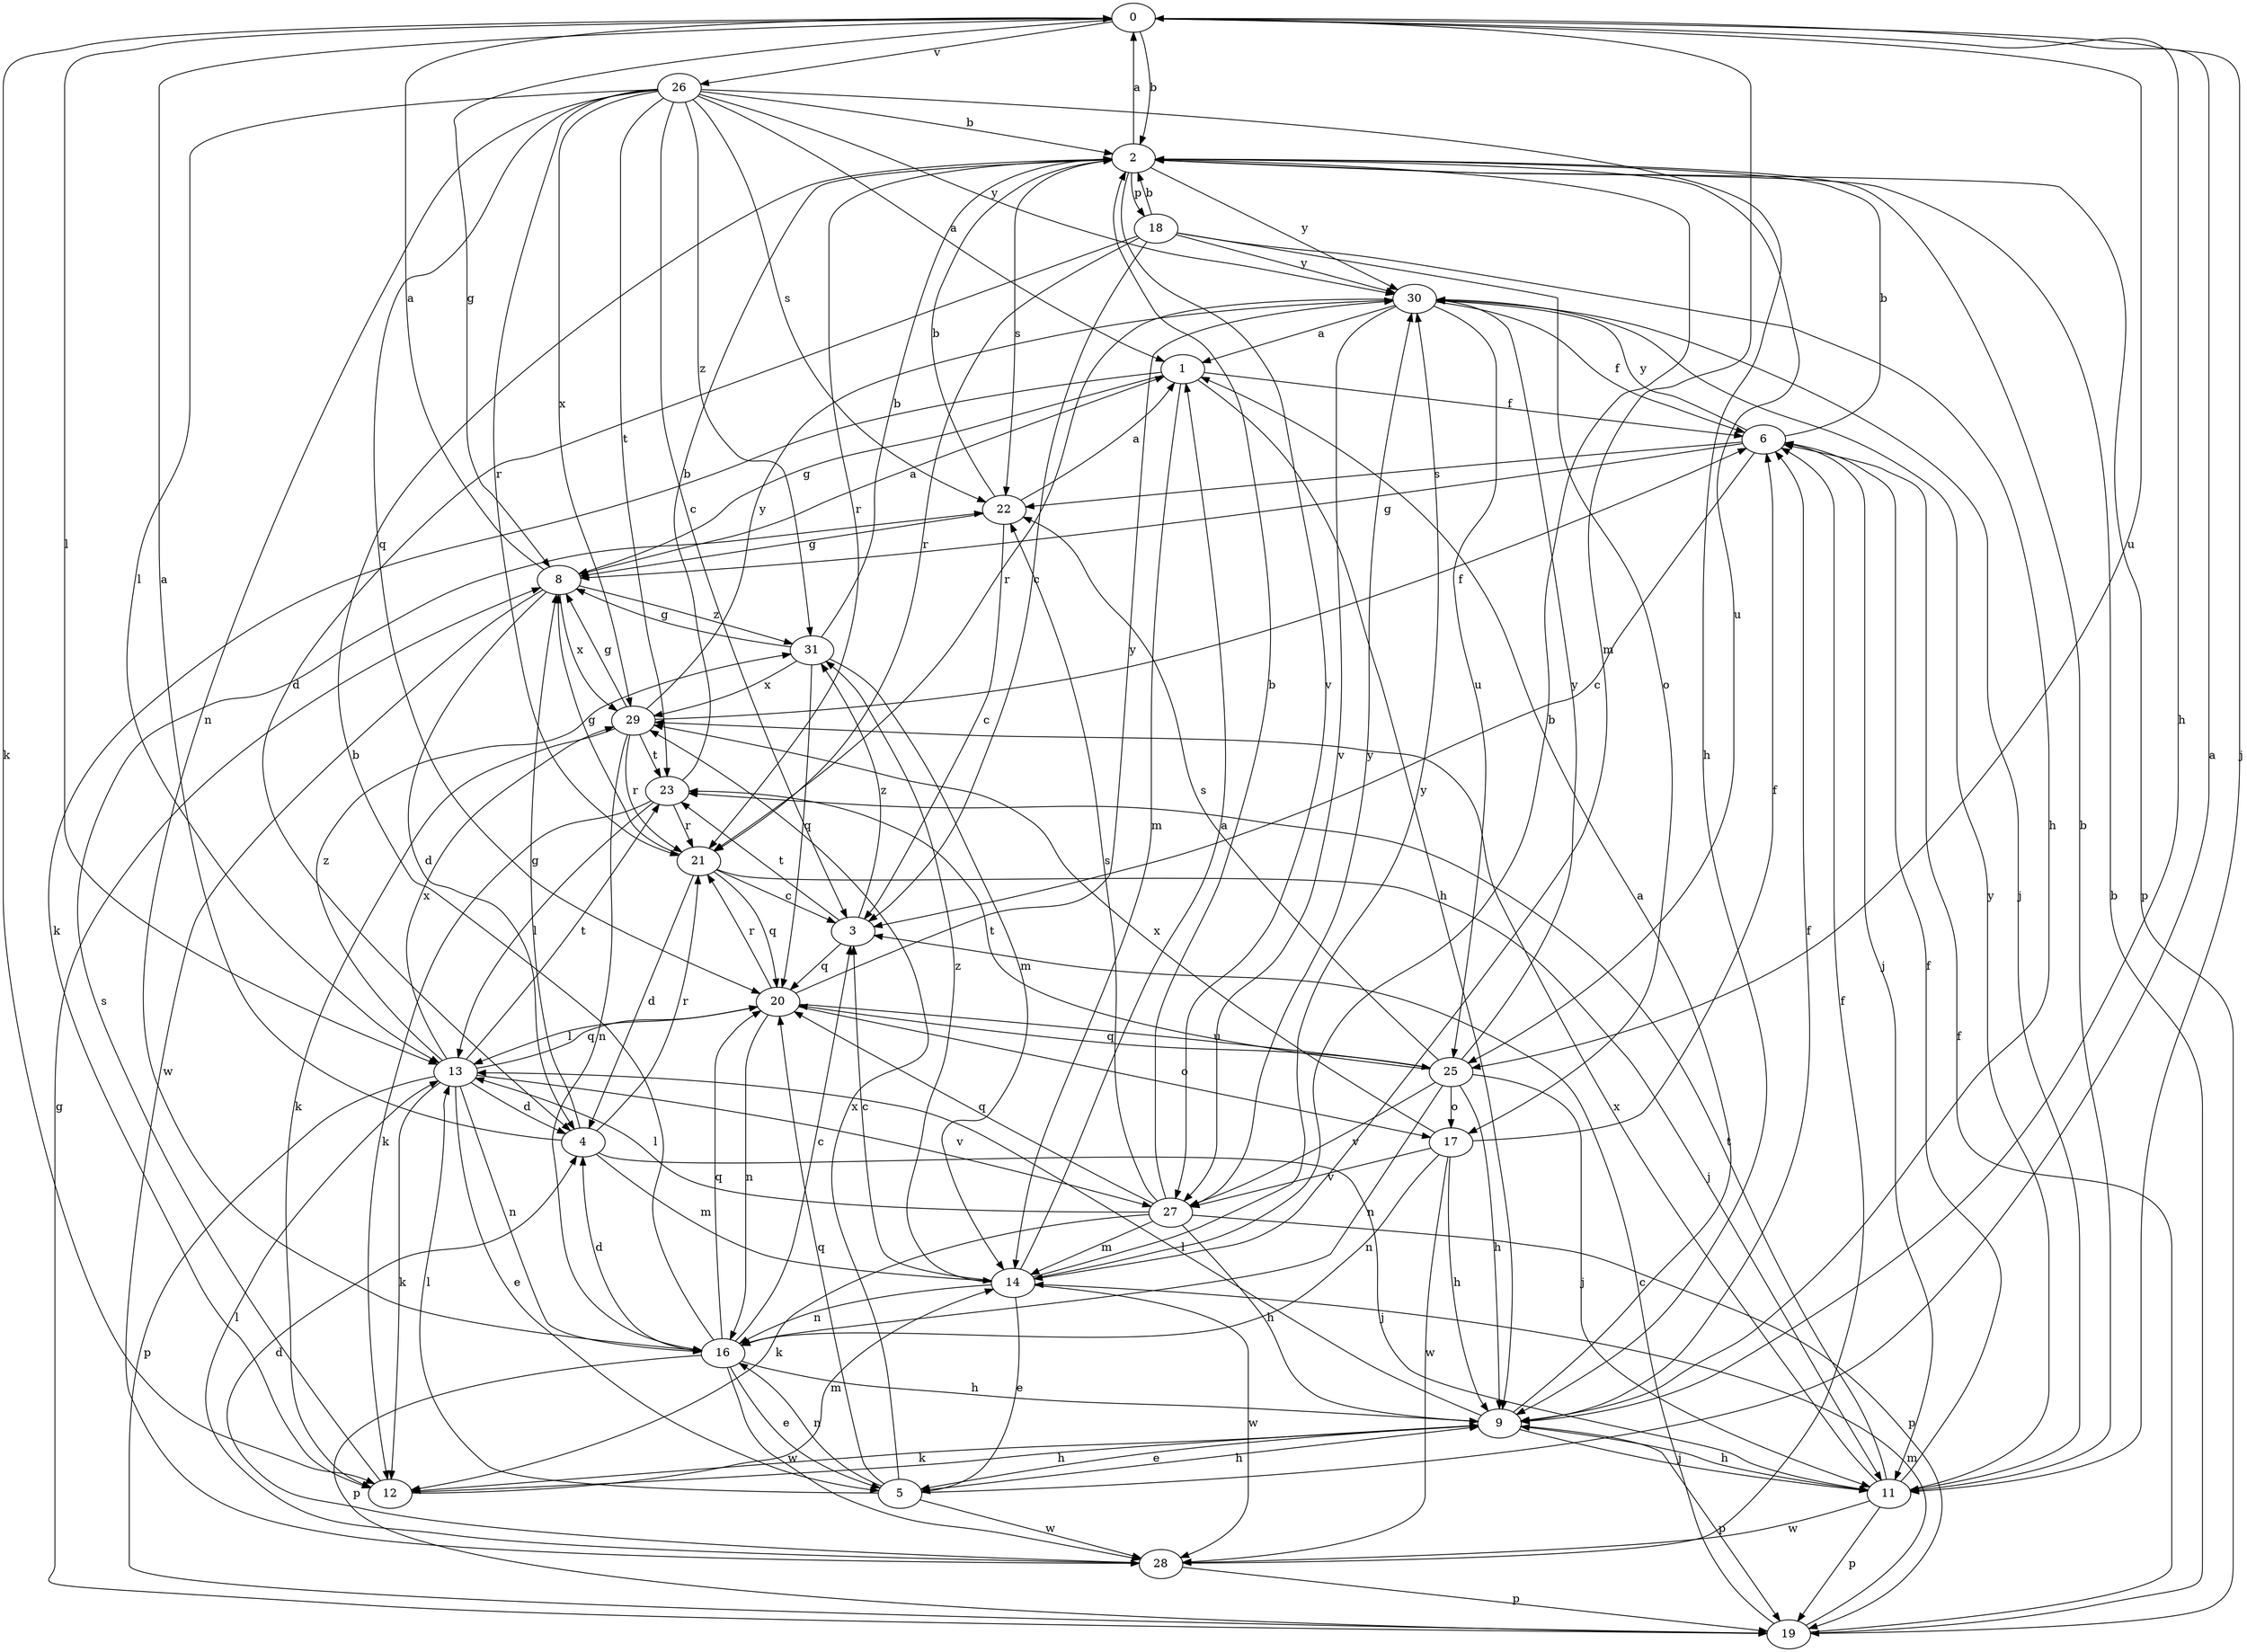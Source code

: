 strict digraph  {
0;
1;
2;
3;
4;
5;
6;
8;
9;
11;
12;
13;
14;
16;
17;
18;
19;
20;
21;
22;
23;
25;
26;
27;
28;
29;
30;
31;
0 -> 2  [label=b];
0 -> 8  [label=g];
0 -> 9  [label=h];
0 -> 11  [label=j];
0 -> 12  [label=k];
0 -> 13  [label=l];
0 -> 14  [label=m];
0 -> 25  [label=u];
0 -> 26  [label=v];
1 -> 6  [label=f];
1 -> 8  [label=g];
1 -> 9  [label=h];
1 -> 12  [label=k];
1 -> 14  [label=m];
2 -> 0  [label=a];
2 -> 18  [label=p];
2 -> 19  [label=p];
2 -> 21  [label=r];
2 -> 22  [label=s];
2 -> 25  [label=u];
2 -> 27  [label=v];
2 -> 30  [label=y];
3 -> 20  [label=q];
3 -> 23  [label=t];
3 -> 31  [label=z];
4 -> 0  [label=a];
4 -> 8  [label=g];
4 -> 11  [label=j];
4 -> 14  [label=m];
4 -> 21  [label=r];
5 -> 0  [label=a];
5 -> 9  [label=h];
5 -> 13  [label=l];
5 -> 16  [label=n];
5 -> 20  [label=q];
5 -> 28  [label=w];
5 -> 29  [label=x];
6 -> 2  [label=b];
6 -> 3  [label=c];
6 -> 8  [label=g];
6 -> 11  [label=j];
6 -> 22  [label=s];
6 -> 30  [label=y];
8 -> 0  [label=a];
8 -> 1  [label=a];
8 -> 4  [label=d];
8 -> 28  [label=w];
8 -> 29  [label=x];
8 -> 31  [label=z];
9 -> 1  [label=a];
9 -> 5  [label=e];
9 -> 6  [label=f];
9 -> 11  [label=j];
9 -> 12  [label=k];
9 -> 13  [label=l];
9 -> 19  [label=p];
11 -> 2  [label=b];
11 -> 6  [label=f];
11 -> 9  [label=h];
11 -> 19  [label=p];
11 -> 23  [label=t];
11 -> 28  [label=w];
11 -> 29  [label=x];
11 -> 30  [label=y];
12 -> 9  [label=h];
12 -> 14  [label=m];
12 -> 22  [label=s];
13 -> 4  [label=d];
13 -> 5  [label=e];
13 -> 12  [label=k];
13 -> 16  [label=n];
13 -> 19  [label=p];
13 -> 20  [label=q];
13 -> 23  [label=t];
13 -> 27  [label=v];
13 -> 29  [label=x];
13 -> 31  [label=z];
14 -> 1  [label=a];
14 -> 2  [label=b];
14 -> 3  [label=c];
14 -> 5  [label=e];
14 -> 16  [label=n];
14 -> 28  [label=w];
14 -> 30  [label=y];
14 -> 31  [label=z];
16 -> 2  [label=b];
16 -> 3  [label=c];
16 -> 4  [label=d];
16 -> 5  [label=e];
16 -> 9  [label=h];
16 -> 19  [label=p];
16 -> 20  [label=q];
16 -> 28  [label=w];
17 -> 6  [label=f];
17 -> 9  [label=h];
17 -> 16  [label=n];
17 -> 27  [label=v];
17 -> 28  [label=w];
17 -> 29  [label=x];
18 -> 2  [label=b];
18 -> 3  [label=c];
18 -> 4  [label=d];
18 -> 9  [label=h];
18 -> 17  [label=o];
18 -> 21  [label=r];
18 -> 30  [label=y];
19 -> 2  [label=b];
19 -> 3  [label=c];
19 -> 6  [label=f];
19 -> 8  [label=g];
19 -> 14  [label=m];
20 -> 13  [label=l];
20 -> 16  [label=n];
20 -> 17  [label=o];
20 -> 21  [label=r];
20 -> 25  [label=u];
20 -> 30  [label=y];
21 -> 3  [label=c];
21 -> 4  [label=d];
21 -> 8  [label=g];
21 -> 11  [label=j];
21 -> 20  [label=q];
22 -> 1  [label=a];
22 -> 2  [label=b];
22 -> 3  [label=c];
22 -> 8  [label=g];
23 -> 2  [label=b];
23 -> 12  [label=k];
23 -> 13  [label=l];
23 -> 21  [label=r];
25 -> 9  [label=h];
25 -> 11  [label=j];
25 -> 16  [label=n];
25 -> 17  [label=o];
25 -> 20  [label=q];
25 -> 22  [label=s];
25 -> 23  [label=t];
25 -> 27  [label=v];
25 -> 30  [label=y];
26 -> 1  [label=a];
26 -> 2  [label=b];
26 -> 3  [label=c];
26 -> 9  [label=h];
26 -> 13  [label=l];
26 -> 16  [label=n];
26 -> 20  [label=q];
26 -> 21  [label=r];
26 -> 22  [label=s];
26 -> 23  [label=t];
26 -> 29  [label=x];
26 -> 30  [label=y];
26 -> 31  [label=z];
27 -> 2  [label=b];
27 -> 9  [label=h];
27 -> 12  [label=k];
27 -> 13  [label=l];
27 -> 14  [label=m];
27 -> 19  [label=p];
27 -> 20  [label=q];
27 -> 22  [label=s];
27 -> 30  [label=y];
28 -> 4  [label=d];
28 -> 6  [label=f];
28 -> 13  [label=l];
28 -> 19  [label=p];
29 -> 6  [label=f];
29 -> 8  [label=g];
29 -> 12  [label=k];
29 -> 16  [label=n];
29 -> 21  [label=r];
29 -> 23  [label=t];
29 -> 30  [label=y];
30 -> 1  [label=a];
30 -> 6  [label=f];
30 -> 11  [label=j];
30 -> 21  [label=r];
30 -> 25  [label=u];
30 -> 27  [label=v];
31 -> 2  [label=b];
31 -> 8  [label=g];
31 -> 14  [label=m];
31 -> 20  [label=q];
31 -> 29  [label=x];
}
